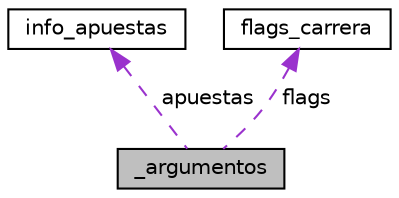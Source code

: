 digraph "_argumentos"
{
  edge [fontname="Helvetica",fontsize="10",labelfontname="Helvetica",labelfontsize="10"];
  node [fontname="Helvetica",fontsize="10",shape=record];
  Node1 [label="_argumentos",height=0.2,width=0.4,color="black", fillcolor="grey75", style="filled", fontcolor="black"];
  Node2 -> Node1 [dir="back",color="darkorchid3",fontsize="10",style="dashed",label=" apuestas" ,fontname="Helvetica"];
  Node2 [label="info_apuestas",height=0.2,width=0.4,color="black", fillcolor="white", style="filled",URL="$structinfo__apuestas.html"];
  Node3 -> Node1 [dir="back",color="darkorchid3",fontsize="10",style="dashed",label=" flags" ,fontname="Helvetica"];
  Node3 [label="flags_carrera",height=0.2,width=0.4,color="black", fillcolor="white", style="filled",URL="$structflags__carrera.html"];
}
